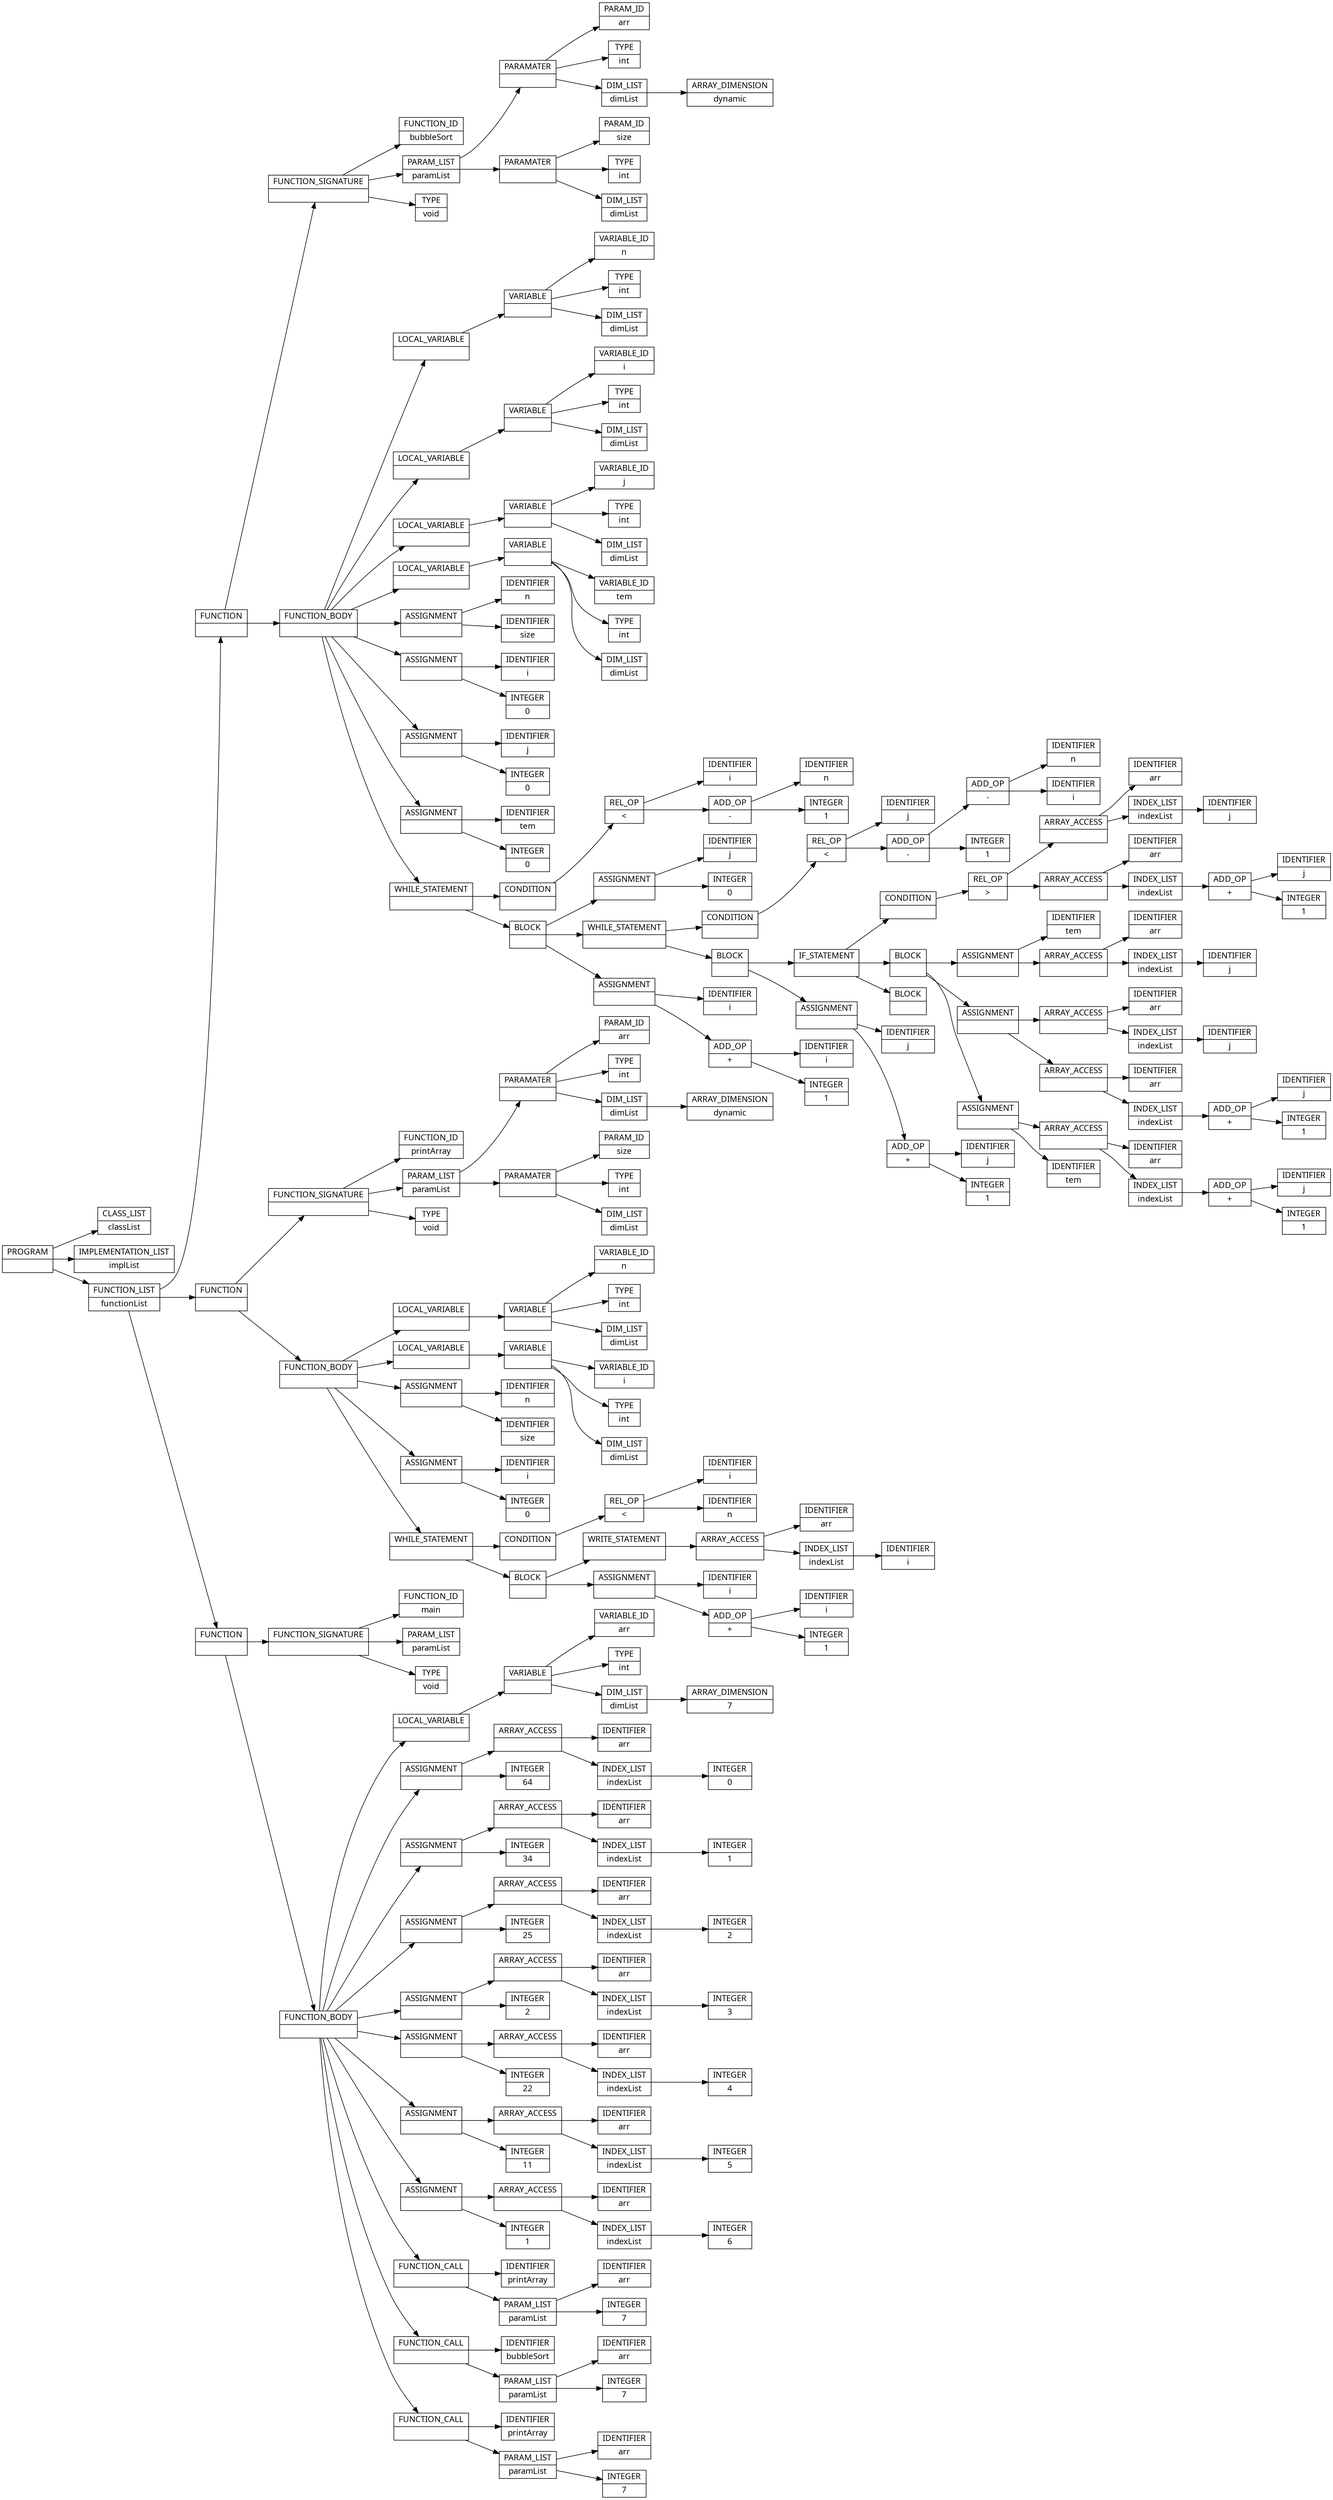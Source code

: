 digraph AST {
  node [shape=record];
    node [fontname=Sans];charset="UTF-8" splines=true splines=spline rankdir =LR
  node3 [label="PROGRAM |  "];
  node0 [label="CLASS_LIST | classList "];
  node1 [label="IMPLEMENTATION_LIST | implList "];
  node2 [label="FUNCTION_LIST | functionList "];
  node137 [label="FUNCTION |  "];
  node18 [label="FUNCTION_SIGNATURE |  "];
  node4 [label="FUNCTION_ID | bubbleSort "];
  node5 [label="PARAM_LIST | paramList "];
  node11 [label="PARAMATER |  "];
  node6 [label="PARAM_ID | arr "];
  node7 [label="TYPE | int "];
  node9 [label="DIM_LIST | dimList "];
  node8 [label="ARRAY_DIMENSION | dynamic "];
  node16 [label="PARAMATER |  "];
  node12 [label="PARAM_ID | size "];
  node13 [label="TYPE | int "];
  node14 [label="DIM_LIST | dimList "];
  node17 [label="TYPE | void "];
  node19 [label="FUNCTION_BODY |  "];
  node25 [label="LOCAL_VARIABLE |  "];
  node24 [label="VARIABLE |  "];
  node20 [label="VARIABLE_ID | n "];
  node21 [label="TYPE | int "];
  node22 [label="DIM_LIST | dimList "];
  node31 [label="LOCAL_VARIABLE |  "];
  node30 [label="VARIABLE |  "];
  node26 [label="VARIABLE_ID | i "];
  node27 [label="TYPE | int "];
  node28 [label="DIM_LIST | dimList "];
  node37 [label="LOCAL_VARIABLE |  "];
  node36 [label="VARIABLE |  "];
  node32 [label="VARIABLE_ID | j "];
  node33 [label="TYPE | int "];
  node34 [label="DIM_LIST | dimList "];
  node43 [label="LOCAL_VARIABLE |  "];
  node42 [label="VARIABLE |  "];
  node38 [label="VARIABLE_ID | tem "];
  node39 [label="TYPE | int "];
  node40 [label="DIM_LIST | dimList "];
  node47 [label="ASSIGNMENT |  "];
  node44 [label="IDENTIFIER | n "];
  node46 [label="IDENTIFIER | size "];
  node51 [label="ASSIGNMENT |  "];
  node48 [label="IDENTIFIER | i "];
  node50 [label="INTEGER | 0 "];
  node55 [label="ASSIGNMENT |  "];
  node52 [label="IDENTIFIER | j "];
  node54 [label="INTEGER | 0 "];
  node59 [label="ASSIGNMENT |  "];
  node56 [label="IDENTIFIER | tem "];
  node58 [label="INTEGER | 0 "];
  node136 [label="WHILE_STATEMENT |  "];
  node65 [label="CONDITION |  "];
  node61 [label="REL_OP | \< "];
  node60 [label="IDENTIFIER | i "];
  node63 [label="ADD_OP | - "];
  node62 [label="IDENTIFIER | n "];
  node64 [label="INTEGER | 1 "];
  node66 [label="BLOCK |  "];
  node70 [label="ASSIGNMENT |  "];
  node67 [label="IDENTIFIER | j "];
  node69 [label="INTEGER | 0 "];
  node129 [label="WHILE_STATEMENT |  "];
  node78 [label="CONDITION |  "];
  node72 [label="REL_OP | \< "];
  node71 [label="IDENTIFIER | j "];
  node76 [label="ADD_OP | - "];
  node74 [label="ADD_OP | - "];
  node73 [label="IDENTIFIER | n "];
  node75 [label="IDENTIFIER | i "];
  node77 [label="INTEGER | 1 "];
  node79 [label="BLOCK |  "];
  node122 [label="IF_STATEMENT |  "];
  node91 [label="CONDITION |  "];
  node84 [label="REL_OP | \> "];
  node83 [label="ARRAY_ACCESS |  "];
  node80 [label="IDENTIFIER | arr "];
  node82 [label="INDEX_LIST | indexList "];
  node81 [label="IDENTIFIER | j "];
  node90 [label="ARRAY_ACCESS |  "];
  node85 [label="IDENTIFIER | arr "];
  node89 [label="INDEX_LIST | indexList "];
  node87 [label="ADD_OP | + "];
  node86 [label="IDENTIFIER | j "];
  node88 [label="INTEGER | 1 "];
  node92 [label="BLOCK |  "];
  node99 [label="ASSIGNMENT |  "];
  node93 [label="IDENTIFIER | tem "];
  node98 [label="ARRAY_ACCESS |  "];
  node95 [label="IDENTIFIER | arr "];
  node97 [label="INDEX_LIST | indexList "];
  node96 [label="IDENTIFIER | j "];
  node111 [label="ASSIGNMENT |  "];
  node103 [label="ARRAY_ACCESS |  "];
  node100 [label="IDENTIFIER | arr "];
  node102 [label="INDEX_LIST | indexList "];
  node101 [label="IDENTIFIER | j "];
  node110 [label="ARRAY_ACCESS |  "];
  node105 [label="IDENTIFIER | arr "];
  node109 [label="INDEX_LIST | indexList "];
  node107 [label="ADD_OP | + "];
  node106 [label="IDENTIFIER | j "];
  node108 [label="INTEGER | 1 "];
  node120 [label="ASSIGNMENT |  "];
  node117 [label="ARRAY_ACCESS |  "];
  node112 [label="IDENTIFIER | arr "];
  node116 [label="INDEX_LIST | indexList "];
  node114 [label="ADD_OP | + "];
  node113 [label="IDENTIFIER | j "];
  node115 [label="INTEGER | 1 "];
  node119 [label="IDENTIFIER | tem "];
  node121 [label="BLOCK |  "];
  node128 [label="ASSIGNMENT |  "];
  node123 [label="IDENTIFIER | j "];
  node126 [label="ADD_OP | + "];
  node125 [label="IDENTIFIER | j "];
  node127 [label="INTEGER | 1 "];
  node135 [label="ASSIGNMENT |  "];
  node130 [label="IDENTIFIER | i "];
  node133 [label="ADD_OP | + "];
  node132 [label="IDENTIFIER | i "];
  node134 [label="INTEGER | 1 "];
  node191 [label="FUNCTION |  "];
  node152 [label="FUNCTION_SIGNATURE |  "];
  node138 [label="FUNCTION_ID | printArray "];
  node139 [label="PARAM_LIST | paramList "];
  node145 [label="PARAMATER |  "];
  node140 [label="PARAM_ID | arr "];
  node141 [label="TYPE | int "];
  node143 [label="DIM_LIST | dimList "];
  node142 [label="ARRAY_DIMENSION | dynamic "];
  node150 [label="PARAMATER |  "];
  node146 [label="PARAM_ID | size "];
  node147 [label="TYPE | int "];
  node148 [label="DIM_LIST | dimList "];
  node151 [label="TYPE | void "];
  node153 [label="FUNCTION_BODY |  "];
  node159 [label="LOCAL_VARIABLE |  "];
  node158 [label="VARIABLE |  "];
  node154 [label="VARIABLE_ID | n "];
  node155 [label="TYPE | int "];
  node156 [label="DIM_LIST | dimList "];
  node165 [label="LOCAL_VARIABLE |  "];
  node164 [label="VARIABLE |  "];
  node160 [label="VARIABLE_ID | i "];
  node161 [label="TYPE | int "];
  node162 [label="DIM_LIST | dimList "];
  node169 [label="ASSIGNMENT |  "];
  node166 [label="IDENTIFIER | n "];
  node168 [label="IDENTIFIER | size "];
  node173 [label="ASSIGNMENT |  "];
  node170 [label="IDENTIFIER | i "];
  node172 [label="INTEGER | 0 "];
  node190 [label="WHILE_STATEMENT |  "];
  node177 [label="CONDITION |  "];
  node175 [label="REL_OP | \< "];
  node174 [label="IDENTIFIER | i "];
  node176 [label="IDENTIFIER | n "];
  node178 [label="BLOCK |  "];
  node183 [label="WRITE_STATEMENT |  "];
  node182 [label="ARRAY_ACCESS |  "];
  node179 [label="IDENTIFIER | arr "];
  node181 [label="INDEX_LIST | indexList "];
  node180 [label="IDENTIFIER | i "];
  node189 [label="ASSIGNMENT |  "];
  node184 [label="IDENTIFIER | i "];
  node187 [label="ADD_OP | + "];
  node186 [label="IDENTIFIER | i "];
  node188 [label="INTEGER | 1 "];
  node268 [label="FUNCTION |  "];
  node195 [label="FUNCTION_SIGNATURE |  "];
  node192 [label="FUNCTION_ID | main "];
  node193 [label="PARAM_LIST | paramList "];
  node194 [label="TYPE | void "];
  node196 [label="FUNCTION_BODY |  "];
  node203 [label="LOCAL_VARIABLE |  "];
  node202 [label="VARIABLE |  "];
  node197 [label="VARIABLE_ID | arr "];
  node198 [label="TYPE | int "];
  node200 [label="DIM_LIST | dimList "];
  node199 [label="ARRAY_DIMENSION | 7 "];
  node210 [label="ASSIGNMENT |  "];
  node207 [label="ARRAY_ACCESS |  "];
  node204 [label="IDENTIFIER | arr "];
  node206 [label="INDEX_LIST | indexList "];
  node205 [label="INTEGER | 0 "];
  node209 [label="INTEGER | 64 "];
  node217 [label="ASSIGNMENT |  "];
  node214 [label="ARRAY_ACCESS |  "];
  node211 [label="IDENTIFIER | arr "];
  node213 [label="INDEX_LIST | indexList "];
  node212 [label="INTEGER | 1 "];
  node216 [label="INTEGER | 34 "];
  node224 [label="ASSIGNMENT |  "];
  node221 [label="ARRAY_ACCESS |  "];
  node218 [label="IDENTIFIER | arr "];
  node220 [label="INDEX_LIST | indexList "];
  node219 [label="INTEGER | 2 "];
  node223 [label="INTEGER | 25 "];
  node231 [label="ASSIGNMENT |  "];
  node228 [label="ARRAY_ACCESS |  "];
  node225 [label="IDENTIFIER | arr "];
  node227 [label="INDEX_LIST | indexList "];
  node226 [label="INTEGER | 3 "];
  node230 [label="INTEGER | 2 "];
  node238 [label="ASSIGNMENT |  "];
  node235 [label="ARRAY_ACCESS |  "];
  node232 [label="IDENTIFIER | arr "];
  node234 [label="INDEX_LIST | indexList "];
  node233 [label="INTEGER | 4 "];
  node237 [label="INTEGER | 22 "];
  node245 [label="ASSIGNMENT |  "];
  node242 [label="ARRAY_ACCESS |  "];
  node239 [label="IDENTIFIER | arr "];
  node241 [label="INDEX_LIST | indexList "];
  node240 [label="INTEGER | 5 "];
  node244 [label="INTEGER | 11 "];
  node252 [label="ASSIGNMENT |  "];
  node249 [label="ARRAY_ACCESS |  "];
  node246 [label="IDENTIFIER | arr "];
  node248 [label="INDEX_LIST | indexList "];
  node247 [label="INTEGER | 6 "];
  node251 [label="INTEGER | 1 "];
  node257 [label="FUNCTION_CALL |  "];
  node253 [label="IDENTIFIER | printArray "];
  node254 [label="PARAM_LIST | paramList "];
  node255 [label="IDENTIFIER | arr "];
  node256 [label="INTEGER | 7 "];
  node262 [label="FUNCTION_CALL |  "];
  node258 [label="IDENTIFIER | bubbleSort "];
  node259 [label="PARAM_LIST | paramList "];
  node260 [label="IDENTIFIER | arr "];
  node261 [label="INTEGER | 7 "];
  node267 [label="FUNCTION_CALL |  "];
  node263 [label="IDENTIFIER | printArray "];
  node264 [label="PARAM_LIST | paramList "];
  node265 [label="IDENTIFIER | arr "];
  node266 [label="INTEGER | 7 "];
  node3 -> node0;
  node3 -> node1;
  node3 -> node2;
  node2 -> node137;
  node137 -> node18;
  node18 -> node4;
  node18 -> node5;
  node5 -> node11;
  node11 -> node6;
  node11 -> node7;
  node11 -> node9;
  node9 -> node8;
  node5 -> node16;
  node16 -> node12;
  node16 -> node13;
  node16 -> node14;
  node18 -> node17;
  node137 -> node19;
  node19 -> node25;
  node25 -> node24;
  node24 -> node20;
  node24 -> node21;
  node24 -> node22;
  node19 -> node31;
  node31 -> node30;
  node30 -> node26;
  node30 -> node27;
  node30 -> node28;
  node19 -> node37;
  node37 -> node36;
  node36 -> node32;
  node36 -> node33;
  node36 -> node34;
  node19 -> node43;
  node43 -> node42;
  node42 -> node38;
  node42 -> node39;
  node42 -> node40;
  node19 -> node47;
  node47 -> node44;
  node47 -> node46;
  node19 -> node51;
  node51 -> node48;
  node51 -> node50;
  node19 -> node55;
  node55 -> node52;
  node55 -> node54;
  node19 -> node59;
  node59 -> node56;
  node59 -> node58;
  node19 -> node136;
  node136 -> node65;
  node65 -> node61;
  node61 -> node60;
  node61 -> node63;
  node63 -> node62;
  node63 -> node64;
  node136 -> node66;
  node66 -> node70;
  node70 -> node67;
  node70 -> node69;
  node66 -> node129;
  node129 -> node78;
  node78 -> node72;
  node72 -> node71;
  node72 -> node76;
  node76 -> node74;
  node74 -> node73;
  node74 -> node75;
  node76 -> node77;
  node129 -> node79;
  node79 -> node122;
  node122 -> node91;
  node91 -> node84;
  node84 -> node83;
  node83 -> node80;
  node83 -> node82;
  node82 -> node81;
  node84 -> node90;
  node90 -> node85;
  node90 -> node89;
  node89 -> node87;
  node87 -> node86;
  node87 -> node88;
  node122 -> node92;
  node92 -> node99;
  node99 -> node93;
  node99 -> node98;
  node98 -> node95;
  node98 -> node97;
  node97 -> node96;
  node92 -> node111;
  node111 -> node103;
  node103 -> node100;
  node103 -> node102;
  node102 -> node101;
  node111 -> node110;
  node110 -> node105;
  node110 -> node109;
  node109 -> node107;
  node107 -> node106;
  node107 -> node108;
  node92 -> node120;
  node120 -> node117;
  node117 -> node112;
  node117 -> node116;
  node116 -> node114;
  node114 -> node113;
  node114 -> node115;
  node120 -> node119;
  node122 -> node121;
  node79 -> node128;
  node128 -> node123;
  node128 -> node126;
  node126 -> node125;
  node126 -> node127;
  node66 -> node135;
  node135 -> node130;
  node135 -> node133;
  node133 -> node132;
  node133 -> node134;
  node2 -> node191;
  node191 -> node152;
  node152 -> node138;
  node152 -> node139;
  node139 -> node145;
  node145 -> node140;
  node145 -> node141;
  node145 -> node143;
  node143 -> node142;
  node139 -> node150;
  node150 -> node146;
  node150 -> node147;
  node150 -> node148;
  node152 -> node151;
  node191 -> node153;
  node153 -> node159;
  node159 -> node158;
  node158 -> node154;
  node158 -> node155;
  node158 -> node156;
  node153 -> node165;
  node165 -> node164;
  node164 -> node160;
  node164 -> node161;
  node164 -> node162;
  node153 -> node169;
  node169 -> node166;
  node169 -> node168;
  node153 -> node173;
  node173 -> node170;
  node173 -> node172;
  node153 -> node190;
  node190 -> node177;
  node177 -> node175;
  node175 -> node174;
  node175 -> node176;
  node190 -> node178;
  node178 -> node183;
  node183 -> node182;
  node182 -> node179;
  node182 -> node181;
  node181 -> node180;
  node178 -> node189;
  node189 -> node184;
  node189 -> node187;
  node187 -> node186;
  node187 -> node188;
  node2 -> node268;
  node268 -> node195;
  node195 -> node192;
  node195 -> node193;
  node195 -> node194;
  node268 -> node196;
  node196 -> node203;
  node203 -> node202;
  node202 -> node197;
  node202 -> node198;
  node202 -> node200;
  node200 -> node199;
  node196 -> node210;
  node210 -> node207;
  node207 -> node204;
  node207 -> node206;
  node206 -> node205;
  node210 -> node209;
  node196 -> node217;
  node217 -> node214;
  node214 -> node211;
  node214 -> node213;
  node213 -> node212;
  node217 -> node216;
  node196 -> node224;
  node224 -> node221;
  node221 -> node218;
  node221 -> node220;
  node220 -> node219;
  node224 -> node223;
  node196 -> node231;
  node231 -> node228;
  node228 -> node225;
  node228 -> node227;
  node227 -> node226;
  node231 -> node230;
  node196 -> node238;
  node238 -> node235;
  node235 -> node232;
  node235 -> node234;
  node234 -> node233;
  node238 -> node237;
  node196 -> node245;
  node245 -> node242;
  node242 -> node239;
  node242 -> node241;
  node241 -> node240;
  node245 -> node244;
  node196 -> node252;
  node252 -> node249;
  node249 -> node246;
  node249 -> node248;
  node248 -> node247;
  node252 -> node251;
  node196 -> node257;
  node257 -> node253;
  node257 -> node254;
  node254 -> node255;
  node254 -> node256;
  node196 -> node262;
  node262 -> node258;
  node262 -> node259;
  node259 -> node260;
  node259 -> node261;
  node196 -> node267;
  node267 -> node263;
  node267 -> node264;
  node264 -> node265;
  node264 -> node266;
}
